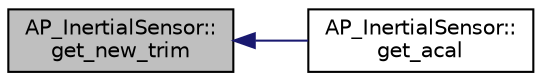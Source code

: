 digraph "AP_InertialSensor::get_new_trim"
{
 // INTERACTIVE_SVG=YES
  edge [fontname="Helvetica",fontsize="10",labelfontname="Helvetica",labelfontsize="10"];
  node [fontname="Helvetica",fontsize="10",shape=record];
  rankdir="LR";
  Node1 [label="AP_InertialSensor::\lget_new_trim",height=0.2,width=0.4,color="black", fillcolor="grey75", style="filled", fontcolor="black"];
  Node1 -> Node2 [dir="back",color="midnightblue",fontsize="10",style="solid",fontname="Helvetica"];
  Node2 [label="AP_InertialSensor::\lget_acal",height=0.2,width=0.4,color="black", fillcolor="white", style="filled",URL="$classAP__InertialSensor.html#ab7992b2d70b268a86ad4354531ae464d"];
}

